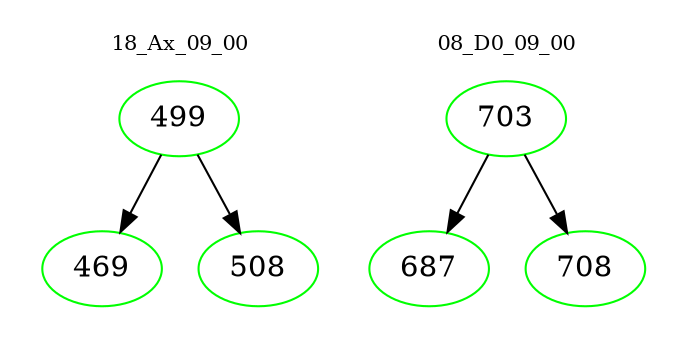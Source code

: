 digraph{
subgraph cluster_0 {
color = white
label = "18_Ax_09_00";
fontsize=10;
T0_499 [label="499", color="green"]
T0_499 -> T0_469 [color="black"]
T0_469 [label="469", color="green"]
T0_499 -> T0_508 [color="black"]
T0_508 [label="508", color="green"]
}
subgraph cluster_1 {
color = white
label = "08_D0_09_00";
fontsize=10;
T1_703 [label="703", color="green"]
T1_703 -> T1_687 [color="black"]
T1_687 [label="687", color="green"]
T1_703 -> T1_708 [color="black"]
T1_708 [label="708", color="green"]
}
}
